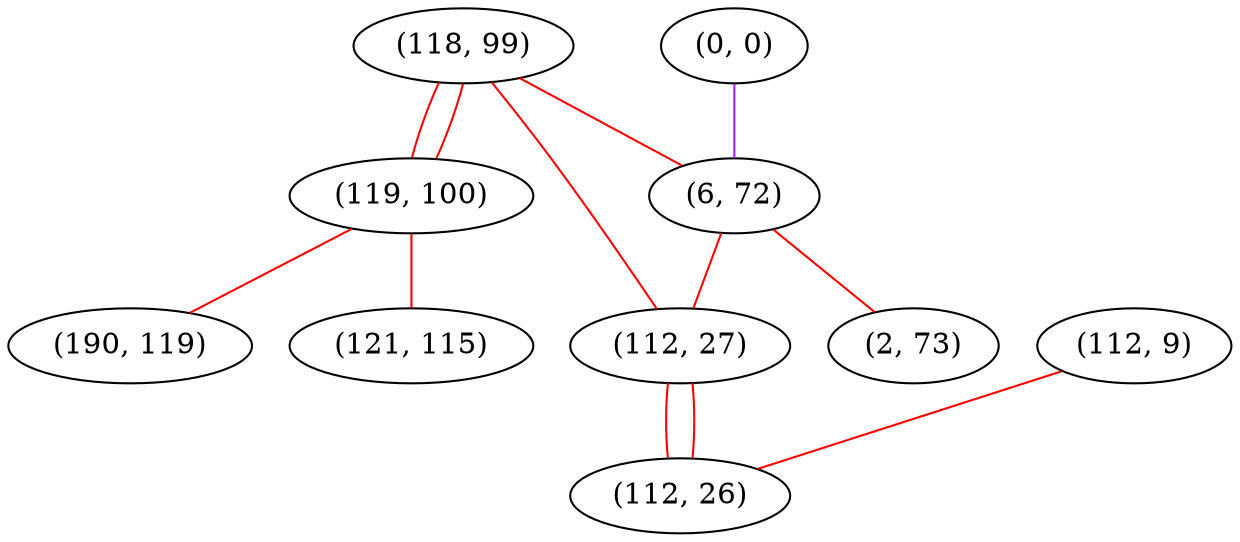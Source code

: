 graph "" {
"(118, 99)";
"(119, 100)";
"(0, 0)";
"(6, 72)";
"(2, 73)";
"(112, 9)";
"(121, 115)";
"(190, 119)";
"(112, 27)";
"(112, 26)";
"(118, 99)" -- "(119, 100)"  [color=red, key=0, weight=1];
"(118, 99)" -- "(119, 100)"  [color=red, key=1, weight=1];
"(118, 99)" -- "(112, 27)"  [color=red, key=0, weight=1];
"(118, 99)" -- "(6, 72)"  [color=red, key=0, weight=1];
"(119, 100)" -- "(121, 115)"  [color=red, key=0, weight=1];
"(119, 100)" -- "(190, 119)"  [color=red, key=0, weight=1];
"(0, 0)" -- "(6, 72)"  [color=purple, key=0, weight=4];
"(6, 72)" -- "(112, 27)"  [color=red, key=0, weight=1];
"(6, 72)" -- "(2, 73)"  [color=red, key=0, weight=1];
"(112, 9)" -- "(112, 26)"  [color=red, key=0, weight=1];
"(112, 27)" -- "(112, 26)"  [color=red, key=0, weight=1];
"(112, 27)" -- "(112, 26)"  [color=red, key=1, weight=1];
}
